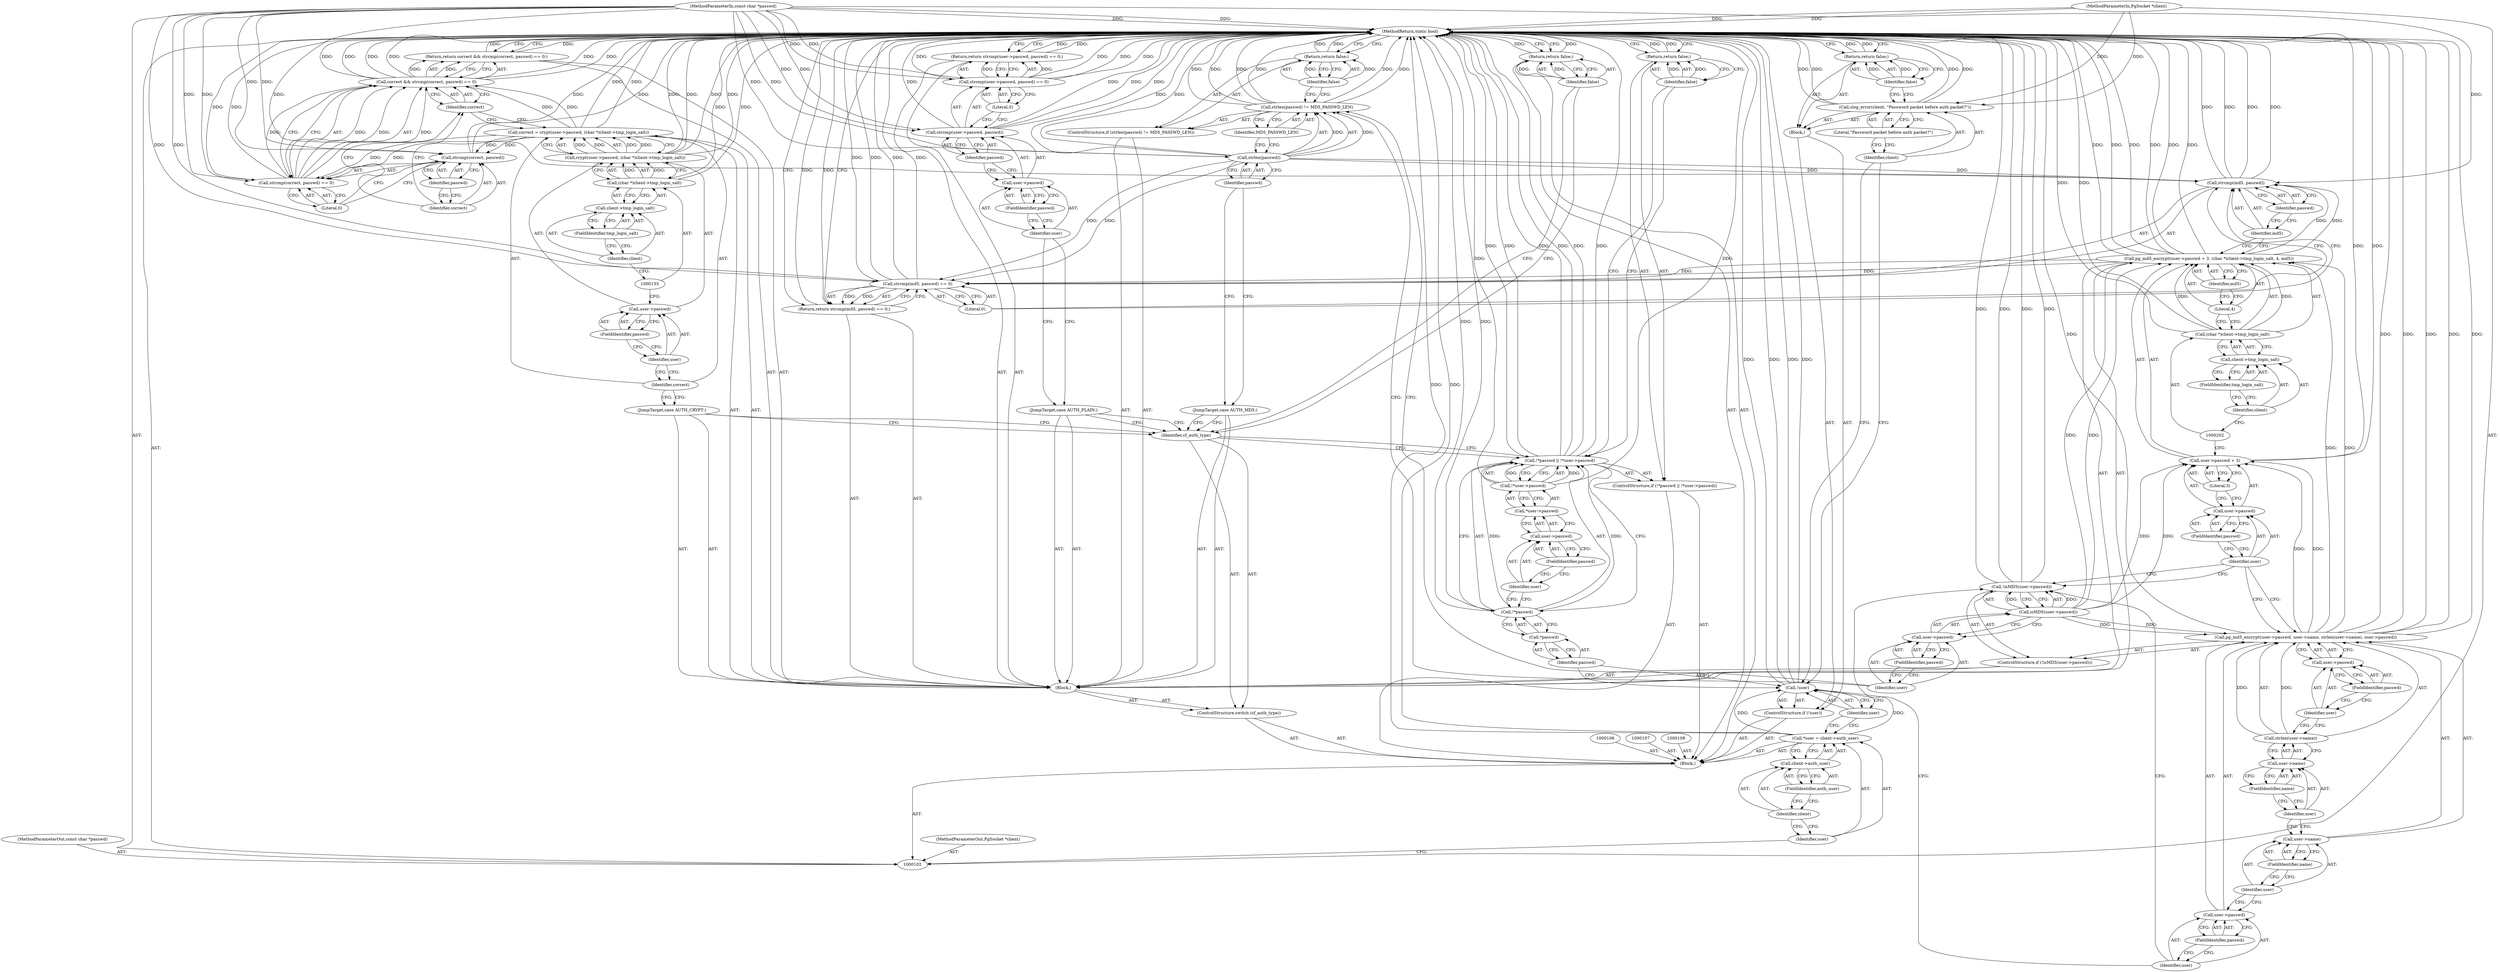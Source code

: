 digraph "0_pgbouncer_edab5be6665b9e8de66c25ba527509b229468573" {
"1000216" [label="(MethodReturn,static bool)"];
"1000103" [label="(MethodParameterIn,PgSocket *client)"];
"1000305" [label="(MethodParameterOut,PgSocket *client)"];
"1000104" [label="(MethodParameterIn,const char *passwd)"];
"1000306" [label="(MethodParameterOut,const char *passwd)"];
"1000121" [label="(Return,return false;)"];
"1000122" [label="(Identifier,false)"];
"1000128" [label="(Call,!*user->passwd)"];
"1000129" [label="(Call,*user->passwd)"];
"1000123" [label="(ControlStructure,if (!*passwd || !*user->passwd))"];
"1000130" [label="(Call,user->passwd)"];
"1000131" [label="(Identifier,user)"];
"1000132" [label="(FieldIdentifier,passwd)"];
"1000124" [label="(Call,!*passwd || !*user->passwd)"];
"1000125" [label="(Call,!*passwd)"];
"1000126" [label="(Call,*passwd)"];
"1000127" [label="(Identifier,passwd)"];
"1000134" [label="(Identifier,false)"];
"1000133" [label="(Return,return false;)"];
"1000135" [label="(ControlStructure,switch (cf_auth_type))"];
"1000137" [label="(Block,)"];
"1000136" [label="(Identifier,cf_auth_type)"];
"1000138" [label="(JumpTarget,case AUTH_PLAIN:)"];
"1000142" [label="(Call,user->passwd)"];
"1000143" [label="(Identifier,user)"];
"1000139" [label="(Return,return strcmp(user->passwd, passwd) == 0;)"];
"1000144" [label="(FieldIdentifier,passwd)"];
"1000145" [label="(Identifier,passwd)"];
"1000146" [label="(Literal,0)"];
"1000140" [label="(Call,strcmp(user->passwd, passwd) == 0)"];
"1000141" [label="(Call,strcmp(user->passwd, passwd))"];
"1000105" [label="(Block,)"];
"1000147" [label="(JumpTarget,case AUTH_CRYPT:)"];
"1000150" [label="(Call,crypt(user->passwd, (char *)client->tmp_login_salt))"];
"1000151" [label="(Call,user->passwd)"];
"1000152" [label="(Identifier,user)"];
"1000148" [label="(Call,correct = crypt(user->passwd, (char *)client->tmp_login_salt))"];
"1000149" [label="(Identifier,correct)"];
"1000153" [label="(FieldIdentifier,passwd)"];
"1000154" [label="(Call,(char *)client->tmp_login_salt)"];
"1000156" [label="(Call,client->tmp_login_salt)"];
"1000157" [label="(Identifier,client)"];
"1000158" [label="(FieldIdentifier,tmp_login_salt)"];
"1000159" [label="(Return,return correct && strcmp(correct, passwd) == 0;)"];
"1000162" [label="(Call,strcmp(correct, passwd) == 0)"];
"1000163" [label="(Call,strcmp(correct, passwd))"];
"1000164" [label="(Identifier,correct)"];
"1000165" [label="(Identifier,passwd)"];
"1000166" [label="(Literal,0)"];
"1000160" [label="(Call,correct && strcmp(correct, passwd) == 0)"];
"1000161" [label="(Identifier,correct)"];
"1000167" [label="(JumpTarget,case AUTH_MD5:)"];
"1000171" [label="(Identifier,passwd)"];
"1000168" [label="(ControlStructure,if (strlen(passwd) != MD5_PASSWD_LEN))"];
"1000172" [label="(Identifier,MD5_PASSWD_LEN)"];
"1000169" [label="(Call,strlen(passwd) != MD5_PASSWD_LEN)"];
"1000170" [label="(Call,strlen(passwd))"];
"1000174" [label="(Identifier,false)"];
"1000173" [label="(Return,return false;)"];
"1000178" [label="(Call,user->passwd)"];
"1000179" [label="(Identifier,user)"];
"1000180" [label="(FieldIdentifier,passwd)"];
"1000175" [label="(ControlStructure,if (!isMD5(user->passwd)))"];
"1000176" [label="(Call,!isMD5(user->passwd))"];
"1000177" [label="(Call,isMD5(user->passwd))"];
"1000182" [label="(Call,user->passwd)"];
"1000183" [label="(Identifier,user)"];
"1000184" [label="(FieldIdentifier,passwd)"];
"1000181" [label="(Call,pg_md5_encrypt(user->passwd, user->name, strlen(user->name), user->passwd))"];
"1000185" [label="(Call,user->name)"];
"1000186" [label="(Identifier,user)"];
"1000187" [label="(FieldIdentifier,name)"];
"1000188" [label="(Call,strlen(user->name))"];
"1000189" [label="(Call,user->name)"];
"1000190" [label="(Identifier,user)"];
"1000191" [label="(FieldIdentifier,name)"];
"1000192" [label="(Call,user->passwd)"];
"1000193" [label="(Identifier,user)"];
"1000194" [label="(FieldIdentifier,passwd)"];
"1000196" [label="(Call,user->passwd + 3)"];
"1000197" [label="(Call,user->passwd)"];
"1000198" [label="(Identifier,user)"];
"1000195" [label="(Call,pg_md5_encrypt(user->passwd + 3, (char *)client->tmp_login_salt, 4, md5))"];
"1000199" [label="(FieldIdentifier,passwd)"];
"1000200" [label="(Literal,3)"];
"1000201" [label="(Call,(char *)client->tmp_login_salt)"];
"1000203" [label="(Call,client->tmp_login_salt)"];
"1000204" [label="(Identifier,client)"];
"1000205" [label="(FieldIdentifier,tmp_login_salt)"];
"1000206" [label="(Literal,4)"];
"1000207" [label="(Identifier,md5)"];
"1000211" [label="(Identifier,md5)"];
"1000208" [label="(Return,return strcmp(md5, passwd) == 0;)"];
"1000212" [label="(Identifier,passwd)"];
"1000213" [label="(Literal,0)"];
"1000209" [label="(Call,strcmp(md5, passwd) == 0)"];
"1000210" [label="(Call,strcmp(md5, passwd))"];
"1000214" [label="(Return,return false;)"];
"1000215" [label="(Identifier,false)"];
"1000110" [label="(Identifier,user)"];
"1000111" [label="(Call,client->auth_user)"];
"1000112" [label="(Identifier,client)"];
"1000113" [label="(FieldIdentifier,auth_user)"];
"1000109" [label="(Call,*user = client->auth_user)"];
"1000114" [label="(ControlStructure,if (!user))"];
"1000117" [label="(Block,)"];
"1000115" [label="(Call,!user)"];
"1000116" [label="(Identifier,user)"];
"1000119" [label="(Identifier,client)"];
"1000118" [label="(Call,slog_error(client, \"Password packet before auth packet?\"))"];
"1000120" [label="(Literal,\"Password packet before auth packet?\")"];
"1000216" -> "1000102"  [label="AST: "];
"1000216" -> "1000121"  [label="CFG: "];
"1000216" -> "1000133"  [label="CFG: "];
"1000216" -> "1000139"  [label="CFG: "];
"1000216" -> "1000159"  [label="CFG: "];
"1000216" -> "1000173"  [label="CFG: "];
"1000216" -> "1000208"  [label="CFG: "];
"1000216" -> "1000214"  [label="CFG: "];
"1000173" -> "1000216"  [label="DDG: "];
"1000121" -> "1000216"  [label="DDG: "];
"1000208" -> "1000216"  [label="DDG: "];
"1000133" -> "1000216"  [label="DDG: "];
"1000139" -> "1000216"  [label="DDG: "];
"1000214" -> "1000216"  [label="DDG: "];
"1000181" -> "1000216"  [label="DDG: "];
"1000181" -> "1000216"  [label="DDG: "];
"1000181" -> "1000216"  [label="DDG: "];
"1000125" -> "1000216"  [label="DDG: "];
"1000209" -> "1000216"  [label="DDG: "];
"1000209" -> "1000216"  [label="DDG: "];
"1000169" -> "1000216"  [label="DDG: "];
"1000169" -> "1000216"  [label="DDG: "];
"1000169" -> "1000216"  [label="DDG: "];
"1000104" -> "1000216"  [label="DDG: "];
"1000160" -> "1000216"  [label="DDG: "];
"1000160" -> "1000216"  [label="DDG: "];
"1000160" -> "1000216"  [label="DDG: "];
"1000140" -> "1000216"  [label="DDG: "];
"1000140" -> "1000216"  [label="DDG: "];
"1000118" -> "1000216"  [label="DDG: "];
"1000118" -> "1000216"  [label="DDG: "];
"1000196" -> "1000216"  [label="DDG: "];
"1000210" -> "1000216"  [label="DDG: "];
"1000210" -> "1000216"  [label="DDG: "];
"1000141" -> "1000216"  [label="DDG: "];
"1000141" -> "1000216"  [label="DDG: "];
"1000124" -> "1000216"  [label="DDG: "];
"1000124" -> "1000216"  [label="DDG: "];
"1000124" -> "1000216"  [label="DDG: "];
"1000195" -> "1000216"  [label="DDG: "];
"1000195" -> "1000216"  [label="DDG: "];
"1000195" -> "1000216"  [label="DDG: "];
"1000150" -> "1000216"  [label="DDG: "];
"1000150" -> "1000216"  [label="DDG: "];
"1000128" -> "1000216"  [label="DDG: "];
"1000103" -> "1000216"  [label="DDG: "];
"1000201" -> "1000216"  [label="DDG: "];
"1000115" -> "1000216"  [label="DDG: "];
"1000115" -> "1000216"  [label="DDG: "];
"1000176" -> "1000216"  [label="DDG: "];
"1000176" -> "1000216"  [label="DDG: "];
"1000170" -> "1000216"  [label="DDG: "];
"1000148" -> "1000216"  [label="DDG: "];
"1000154" -> "1000216"  [label="DDG: "];
"1000162" -> "1000216"  [label="DDG: "];
"1000109" -> "1000216"  [label="DDG: "];
"1000163" -> "1000216"  [label="DDG: "];
"1000159" -> "1000216"  [label="DDG: "];
"1000103" -> "1000102"  [label="AST: "];
"1000103" -> "1000216"  [label="DDG: "];
"1000103" -> "1000118"  [label="DDG: "];
"1000305" -> "1000102"  [label="AST: "];
"1000104" -> "1000102"  [label="AST: "];
"1000104" -> "1000216"  [label="DDG: "];
"1000104" -> "1000140"  [label="DDG: "];
"1000104" -> "1000141"  [label="DDG: "];
"1000104" -> "1000162"  [label="DDG: "];
"1000104" -> "1000163"  [label="DDG: "];
"1000104" -> "1000170"  [label="DDG: "];
"1000104" -> "1000209"  [label="DDG: "];
"1000104" -> "1000210"  [label="DDG: "];
"1000306" -> "1000102"  [label="AST: "];
"1000121" -> "1000117"  [label="AST: "];
"1000121" -> "1000122"  [label="CFG: "];
"1000122" -> "1000121"  [label="AST: "];
"1000216" -> "1000121"  [label="CFG: "];
"1000121" -> "1000216"  [label="DDG: "];
"1000122" -> "1000121"  [label="DDG: "];
"1000122" -> "1000121"  [label="AST: "];
"1000122" -> "1000118"  [label="CFG: "];
"1000121" -> "1000122"  [label="CFG: "];
"1000122" -> "1000121"  [label="DDG: "];
"1000128" -> "1000124"  [label="AST: "];
"1000128" -> "1000129"  [label="CFG: "];
"1000129" -> "1000128"  [label="AST: "];
"1000124" -> "1000128"  [label="CFG: "];
"1000128" -> "1000216"  [label="DDG: "];
"1000128" -> "1000124"  [label="DDG: "];
"1000129" -> "1000128"  [label="AST: "];
"1000129" -> "1000130"  [label="CFG: "];
"1000130" -> "1000129"  [label="AST: "];
"1000128" -> "1000129"  [label="CFG: "];
"1000123" -> "1000105"  [label="AST: "];
"1000124" -> "1000123"  [label="AST: "];
"1000133" -> "1000123"  [label="AST: "];
"1000130" -> "1000129"  [label="AST: "];
"1000130" -> "1000132"  [label="CFG: "];
"1000131" -> "1000130"  [label="AST: "];
"1000132" -> "1000130"  [label="AST: "];
"1000129" -> "1000130"  [label="CFG: "];
"1000131" -> "1000130"  [label="AST: "];
"1000131" -> "1000125"  [label="CFG: "];
"1000132" -> "1000131"  [label="CFG: "];
"1000132" -> "1000130"  [label="AST: "];
"1000132" -> "1000131"  [label="CFG: "];
"1000130" -> "1000132"  [label="CFG: "];
"1000124" -> "1000123"  [label="AST: "];
"1000124" -> "1000125"  [label="CFG: "];
"1000124" -> "1000128"  [label="CFG: "];
"1000125" -> "1000124"  [label="AST: "];
"1000128" -> "1000124"  [label="AST: "];
"1000134" -> "1000124"  [label="CFG: "];
"1000136" -> "1000124"  [label="CFG: "];
"1000124" -> "1000216"  [label="DDG: "];
"1000124" -> "1000216"  [label="DDG: "];
"1000124" -> "1000216"  [label="DDG: "];
"1000125" -> "1000124"  [label="DDG: "];
"1000128" -> "1000124"  [label="DDG: "];
"1000125" -> "1000124"  [label="AST: "];
"1000125" -> "1000126"  [label="CFG: "];
"1000126" -> "1000125"  [label="AST: "];
"1000131" -> "1000125"  [label="CFG: "];
"1000124" -> "1000125"  [label="CFG: "];
"1000125" -> "1000216"  [label="DDG: "];
"1000125" -> "1000124"  [label="DDG: "];
"1000126" -> "1000125"  [label="AST: "];
"1000126" -> "1000127"  [label="CFG: "];
"1000127" -> "1000126"  [label="AST: "];
"1000125" -> "1000126"  [label="CFG: "];
"1000127" -> "1000126"  [label="AST: "];
"1000127" -> "1000115"  [label="CFG: "];
"1000126" -> "1000127"  [label="CFG: "];
"1000134" -> "1000133"  [label="AST: "];
"1000134" -> "1000124"  [label="CFG: "];
"1000133" -> "1000134"  [label="CFG: "];
"1000134" -> "1000133"  [label="DDG: "];
"1000133" -> "1000123"  [label="AST: "];
"1000133" -> "1000134"  [label="CFG: "];
"1000134" -> "1000133"  [label="AST: "];
"1000216" -> "1000133"  [label="CFG: "];
"1000133" -> "1000216"  [label="DDG: "];
"1000134" -> "1000133"  [label="DDG: "];
"1000135" -> "1000105"  [label="AST: "];
"1000136" -> "1000135"  [label="AST: "];
"1000137" -> "1000135"  [label="AST: "];
"1000137" -> "1000135"  [label="AST: "];
"1000138" -> "1000137"  [label="AST: "];
"1000139" -> "1000137"  [label="AST: "];
"1000147" -> "1000137"  [label="AST: "];
"1000148" -> "1000137"  [label="AST: "];
"1000159" -> "1000137"  [label="AST: "];
"1000167" -> "1000137"  [label="AST: "];
"1000168" -> "1000137"  [label="AST: "];
"1000175" -> "1000137"  [label="AST: "];
"1000195" -> "1000137"  [label="AST: "];
"1000208" -> "1000137"  [label="AST: "];
"1000136" -> "1000135"  [label="AST: "];
"1000136" -> "1000124"  [label="CFG: "];
"1000138" -> "1000136"  [label="CFG: "];
"1000147" -> "1000136"  [label="CFG: "];
"1000167" -> "1000136"  [label="CFG: "];
"1000215" -> "1000136"  [label="CFG: "];
"1000138" -> "1000137"  [label="AST: "];
"1000138" -> "1000136"  [label="CFG: "];
"1000143" -> "1000138"  [label="CFG: "];
"1000142" -> "1000141"  [label="AST: "];
"1000142" -> "1000144"  [label="CFG: "];
"1000143" -> "1000142"  [label="AST: "];
"1000144" -> "1000142"  [label="AST: "];
"1000145" -> "1000142"  [label="CFG: "];
"1000143" -> "1000142"  [label="AST: "];
"1000143" -> "1000138"  [label="CFG: "];
"1000144" -> "1000143"  [label="CFG: "];
"1000139" -> "1000137"  [label="AST: "];
"1000139" -> "1000140"  [label="CFG: "];
"1000140" -> "1000139"  [label="AST: "];
"1000216" -> "1000139"  [label="CFG: "];
"1000139" -> "1000216"  [label="DDG: "];
"1000140" -> "1000139"  [label="DDG: "];
"1000144" -> "1000142"  [label="AST: "];
"1000144" -> "1000143"  [label="CFG: "];
"1000142" -> "1000144"  [label="CFG: "];
"1000145" -> "1000141"  [label="AST: "];
"1000145" -> "1000142"  [label="CFG: "];
"1000141" -> "1000145"  [label="CFG: "];
"1000146" -> "1000140"  [label="AST: "];
"1000146" -> "1000141"  [label="CFG: "];
"1000140" -> "1000146"  [label="CFG: "];
"1000140" -> "1000139"  [label="AST: "];
"1000140" -> "1000146"  [label="CFG: "];
"1000141" -> "1000140"  [label="AST: "];
"1000146" -> "1000140"  [label="AST: "];
"1000139" -> "1000140"  [label="CFG: "];
"1000140" -> "1000216"  [label="DDG: "];
"1000140" -> "1000216"  [label="DDG: "];
"1000140" -> "1000139"  [label="DDG: "];
"1000104" -> "1000140"  [label="DDG: "];
"1000141" -> "1000140"  [label="AST: "];
"1000141" -> "1000145"  [label="CFG: "];
"1000142" -> "1000141"  [label="AST: "];
"1000145" -> "1000141"  [label="AST: "];
"1000146" -> "1000141"  [label="CFG: "];
"1000141" -> "1000216"  [label="DDG: "];
"1000141" -> "1000216"  [label="DDG: "];
"1000104" -> "1000141"  [label="DDG: "];
"1000105" -> "1000102"  [label="AST: "];
"1000106" -> "1000105"  [label="AST: "];
"1000107" -> "1000105"  [label="AST: "];
"1000108" -> "1000105"  [label="AST: "];
"1000109" -> "1000105"  [label="AST: "];
"1000114" -> "1000105"  [label="AST: "];
"1000123" -> "1000105"  [label="AST: "];
"1000135" -> "1000105"  [label="AST: "];
"1000214" -> "1000105"  [label="AST: "];
"1000147" -> "1000137"  [label="AST: "];
"1000147" -> "1000136"  [label="CFG: "];
"1000149" -> "1000147"  [label="CFG: "];
"1000150" -> "1000148"  [label="AST: "];
"1000150" -> "1000154"  [label="CFG: "];
"1000151" -> "1000150"  [label="AST: "];
"1000154" -> "1000150"  [label="AST: "];
"1000148" -> "1000150"  [label="CFG: "];
"1000150" -> "1000216"  [label="DDG: "];
"1000150" -> "1000216"  [label="DDG: "];
"1000150" -> "1000148"  [label="DDG: "];
"1000150" -> "1000148"  [label="DDG: "];
"1000154" -> "1000150"  [label="DDG: "];
"1000151" -> "1000150"  [label="AST: "];
"1000151" -> "1000153"  [label="CFG: "];
"1000152" -> "1000151"  [label="AST: "];
"1000153" -> "1000151"  [label="AST: "];
"1000155" -> "1000151"  [label="CFG: "];
"1000152" -> "1000151"  [label="AST: "];
"1000152" -> "1000149"  [label="CFG: "];
"1000153" -> "1000152"  [label="CFG: "];
"1000148" -> "1000137"  [label="AST: "];
"1000148" -> "1000150"  [label="CFG: "];
"1000149" -> "1000148"  [label="AST: "];
"1000150" -> "1000148"  [label="AST: "];
"1000161" -> "1000148"  [label="CFG: "];
"1000148" -> "1000216"  [label="DDG: "];
"1000150" -> "1000148"  [label="DDG: "];
"1000150" -> "1000148"  [label="DDG: "];
"1000148" -> "1000160"  [label="DDG: "];
"1000148" -> "1000162"  [label="DDG: "];
"1000148" -> "1000163"  [label="DDG: "];
"1000149" -> "1000148"  [label="AST: "];
"1000149" -> "1000147"  [label="CFG: "];
"1000152" -> "1000149"  [label="CFG: "];
"1000153" -> "1000151"  [label="AST: "];
"1000153" -> "1000152"  [label="CFG: "];
"1000151" -> "1000153"  [label="CFG: "];
"1000154" -> "1000150"  [label="AST: "];
"1000154" -> "1000156"  [label="CFG: "];
"1000155" -> "1000154"  [label="AST: "];
"1000156" -> "1000154"  [label="AST: "];
"1000150" -> "1000154"  [label="CFG: "];
"1000154" -> "1000216"  [label="DDG: "];
"1000154" -> "1000150"  [label="DDG: "];
"1000156" -> "1000154"  [label="AST: "];
"1000156" -> "1000158"  [label="CFG: "];
"1000157" -> "1000156"  [label="AST: "];
"1000158" -> "1000156"  [label="AST: "];
"1000154" -> "1000156"  [label="CFG: "];
"1000157" -> "1000156"  [label="AST: "];
"1000157" -> "1000155"  [label="CFG: "];
"1000158" -> "1000157"  [label="CFG: "];
"1000158" -> "1000156"  [label="AST: "];
"1000158" -> "1000157"  [label="CFG: "];
"1000156" -> "1000158"  [label="CFG: "];
"1000159" -> "1000137"  [label="AST: "];
"1000159" -> "1000160"  [label="CFG: "];
"1000160" -> "1000159"  [label="AST: "];
"1000216" -> "1000159"  [label="CFG: "];
"1000159" -> "1000216"  [label="DDG: "];
"1000160" -> "1000159"  [label="DDG: "];
"1000162" -> "1000160"  [label="AST: "];
"1000162" -> "1000166"  [label="CFG: "];
"1000163" -> "1000162"  [label="AST: "];
"1000166" -> "1000162"  [label="AST: "];
"1000160" -> "1000162"  [label="CFG: "];
"1000162" -> "1000216"  [label="DDG: "];
"1000162" -> "1000160"  [label="DDG: "];
"1000162" -> "1000160"  [label="DDG: "];
"1000148" -> "1000162"  [label="DDG: "];
"1000104" -> "1000162"  [label="DDG: "];
"1000163" -> "1000162"  [label="AST: "];
"1000163" -> "1000165"  [label="CFG: "];
"1000164" -> "1000163"  [label="AST: "];
"1000165" -> "1000163"  [label="AST: "];
"1000166" -> "1000163"  [label="CFG: "];
"1000163" -> "1000216"  [label="DDG: "];
"1000148" -> "1000163"  [label="DDG: "];
"1000104" -> "1000163"  [label="DDG: "];
"1000164" -> "1000163"  [label="AST: "];
"1000164" -> "1000161"  [label="CFG: "];
"1000165" -> "1000164"  [label="CFG: "];
"1000165" -> "1000163"  [label="AST: "];
"1000165" -> "1000164"  [label="CFG: "];
"1000163" -> "1000165"  [label="CFG: "];
"1000166" -> "1000162"  [label="AST: "];
"1000166" -> "1000163"  [label="CFG: "];
"1000162" -> "1000166"  [label="CFG: "];
"1000160" -> "1000159"  [label="AST: "];
"1000160" -> "1000161"  [label="CFG: "];
"1000160" -> "1000162"  [label="CFG: "];
"1000161" -> "1000160"  [label="AST: "];
"1000162" -> "1000160"  [label="AST: "];
"1000159" -> "1000160"  [label="CFG: "];
"1000160" -> "1000216"  [label="DDG: "];
"1000160" -> "1000216"  [label="DDG: "];
"1000160" -> "1000216"  [label="DDG: "];
"1000160" -> "1000159"  [label="DDG: "];
"1000148" -> "1000160"  [label="DDG: "];
"1000162" -> "1000160"  [label="DDG: "];
"1000162" -> "1000160"  [label="DDG: "];
"1000161" -> "1000160"  [label="AST: "];
"1000161" -> "1000148"  [label="CFG: "];
"1000164" -> "1000161"  [label="CFG: "];
"1000160" -> "1000161"  [label="CFG: "];
"1000167" -> "1000137"  [label="AST: "];
"1000167" -> "1000136"  [label="CFG: "];
"1000171" -> "1000167"  [label="CFG: "];
"1000171" -> "1000170"  [label="AST: "];
"1000171" -> "1000167"  [label="CFG: "];
"1000170" -> "1000171"  [label="CFG: "];
"1000168" -> "1000137"  [label="AST: "];
"1000169" -> "1000168"  [label="AST: "];
"1000173" -> "1000168"  [label="AST: "];
"1000172" -> "1000169"  [label="AST: "];
"1000172" -> "1000170"  [label="CFG: "];
"1000169" -> "1000172"  [label="CFG: "];
"1000169" -> "1000168"  [label="AST: "];
"1000169" -> "1000172"  [label="CFG: "];
"1000170" -> "1000169"  [label="AST: "];
"1000172" -> "1000169"  [label="AST: "];
"1000174" -> "1000169"  [label="CFG: "];
"1000179" -> "1000169"  [label="CFG: "];
"1000169" -> "1000216"  [label="DDG: "];
"1000169" -> "1000216"  [label="DDG: "];
"1000169" -> "1000216"  [label="DDG: "];
"1000170" -> "1000169"  [label="DDG: "];
"1000170" -> "1000169"  [label="AST: "];
"1000170" -> "1000171"  [label="CFG: "];
"1000171" -> "1000170"  [label="AST: "];
"1000172" -> "1000170"  [label="CFG: "];
"1000170" -> "1000216"  [label="DDG: "];
"1000170" -> "1000169"  [label="DDG: "];
"1000104" -> "1000170"  [label="DDG: "];
"1000170" -> "1000209"  [label="DDG: "];
"1000170" -> "1000210"  [label="DDG: "];
"1000174" -> "1000173"  [label="AST: "];
"1000174" -> "1000169"  [label="CFG: "];
"1000173" -> "1000174"  [label="CFG: "];
"1000174" -> "1000173"  [label="DDG: "];
"1000173" -> "1000168"  [label="AST: "];
"1000173" -> "1000174"  [label="CFG: "];
"1000174" -> "1000173"  [label="AST: "];
"1000216" -> "1000173"  [label="CFG: "];
"1000173" -> "1000216"  [label="DDG: "];
"1000174" -> "1000173"  [label="DDG: "];
"1000178" -> "1000177"  [label="AST: "];
"1000178" -> "1000180"  [label="CFG: "];
"1000179" -> "1000178"  [label="AST: "];
"1000180" -> "1000178"  [label="AST: "];
"1000177" -> "1000178"  [label="CFG: "];
"1000179" -> "1000178"  [label="AST: "];
"1000179" -> "1000169"  [label="CFG: "];
"1000180" -> "1000179"  [label="CFG: "];
"1000180" -> "1000178"  [label="AST: "];
"1000180" -> "1000179"  [label="CFG: "];
"1000178" -> "1000180"  [label="CFG: "];
"1000175" -> "1000137"  [label="AST: "];
"1000176" -> "1000175"  [label="AST: "];
"1000181" -> "1000175"  [label="AST: "];
"1000176" -> "1000175"  [label="AST: "];
"1000176" -> "1000177"  [label="CFG: "];
"1000177" -> "1000176"  [label="AST: "];
"1000183" -> "1000176"  [label="CFG: "];
"1000198" -> "1000176"  [label="CFG: "];
"1000176" -> "1000216"  [label="DDG: "];
"1000176" -> "1000216"  [label="DDG: "];
"1000177" -> "1000176"  [label="DDG: "];
"1000177" -> "1000176"  [label="AST: "];
"1000177" -> "1000178"  [label="CFG: "];
"1000178" -> "1000177"  [label="AST: "];
"1000176" -> "1000177"  [label="CFG: "];
"1000177" -> "1000176"  [label="DDG: "];
"1000177" -> "1000181"  [label="DDG: "];
"1000177" -> "1000195"  [label="DDG: "];
"1000177" -> "1000196"  [label="DDG: "];
"1000182" -> "1000181"  [label="AST: "];
"1000182" -> "1000184"  [label="CFG: "];
"1000183" -> "1000182"  [label="AST: "];
"1000184" -> "1000182"  [label="AST: "];
"1000186" -> "1000182"  [label="CFG: "];
"1000183" -> "1000182"  [label="AST: "];
"1000183" -> "1000176"  [label="CFG: "];
"1000184" -> "1000183"  [label="CFG: "];
"1000184" -> "1000182"  [label="AST: "];
"1000184" -> "1000183"  [label="CFG: "];
"1000182" -> "1000184"  [label="CFG: "];
"1000181" -> "1000175"  [label="AST: "];
"1000181" -> "1000192"  [label="CFG: "];
"1000182" -> "1000181"  [label="AST: "];
"1000185" -> "1000181"  [label="AST: "];
"1000188" -> "1000181"  [label="AST: "];
"1000192" -> "1000181"  [label="AST: "];
"1000198" -> "1000181"  [label="CFG: "];
"1000181" -> "1000216"  [label="DDG: "];
"1000181" -> "1000216"  [label="DDG: "];
"1000181" -> "1000216"  [label="DDG: "];
"1000177" -> "1000181"  [label="DDG: "];
"1000188" -> "1000181"  [label="DDG: "];
"1000181" -> "1000195"  [label="DDG: "];
"1000181" -> "1000196"  [label="DDG: "];
"1000185" -> "1000181"  [label="AST: "];
"1000185" -> "1000187"  [label="CFG: "];
"1000186" -> "1000185"  [label="AST: "];
"1000187" -> "1000185"  [label="AST: "];
"1000190" -> "1000185"  [label="CFG: "];
"1000186" -> "1000185"  [label="AST: "];
"1000186" -> "1000182"  [label="CFG: "];
"1000187" -> "1000186"  [label="CFG: "];
"1000187" -> "1000185"  [label="AST: "];
"1000187" -> "1000186"  [label="CFG: "];
"1000185" -> "1000187"  [label="CFG: "];
"1000188" -> "1000181"  [label="AST: "];
"1000188" -> "1000189"  [label="CFG: "];
"1000189" -> "1000188"  [label="AST: "];
"1000193" -> "1000188"  [label="CFG: "];
"1000188" -> "1000181"  [label="DDG: "];
"1000189" -> "1000188"  [label="AST: "];
"1000189" -> "1000191"  [label="CFG: "];
"1000190" -> "1000189"  [label="AST: "];
"1000191" -> "1000189"  [label="AST: "];
"1000188" -> "1000189"  [label="CFG: "];
"1000190" -> "1000189"  [label="AST: "];
"1000190" -> "1000185"  [label="CFG: "];
"1000191" -> "1000190"  [label="CFG: "];
"1000191" -> "1000189"  [label="AST: "];
"1000191" -> "1000190"  [label="CFG: "];
"1000189" -> "1000191"  [label="CFG: "];
"1000192" -> "1000181"  [label="AST: "];
"1000192" -> "1000194"  [label="CFG: "];
"1000193" -> "1000192"  [label="AST: "];
"1000194" -> "1000192"  [label="AST: "];
"1000181" -> "1000192"  [label="CFG: "];
"1000193" -> "1000192"  [label="AST: "];
"1000193" -> "1000188"  [label="CFG: "];
"1000194" -> "1000193"  [label="CFG: "];
"1000194" -> "1000192"  [label="AST: "];
"1000194" -> "1000193"  [label="CFG: "];
"1000192" -> "1000194"  [label="CFG: "];
"1000196" -> "1000195"  [label="AST: "];
"1000196" -> "1000200"  [label="CFG: "];
"1000197" -> "1000196"  [label="AST: "];
"1000200" -> "1000196"  [label="AST: "];
"1000202" -> "1000196"  [label="CFG: "];
"1000196" -> "1000216"  [label="DDG: "];
"1000181" -> "1000196"  [label="DDG: "];
"1000177" -> "1000196"  [label="DDG: "];
"1000197" -> "1000196"  [label="AST: "];
"1000197" -> "1000199"  [label="CFG: "];
"1000198" -> "1000197"  [label="AST: "];
"1000199" -> "1000197"  [label="AST: "];
"1000200" -> "1000197"  [label="CFG: "];
"1000198" -> "1000197"  [label="AST: "];
"1000198" -> "1000181"  [label="CFG: "];
"1000198" -> "1000176"  [label="CFG: "];
"1000199" -> "1000198"  [label="CFG: "];
"1000195" -> "1000137"  [label="AST: "];
"1000195" -> "1000207"  [label="CFG: "];
"1000196" -> "1000195"  [label="AST: "];
"1000201" -> "1000195"  [label="AST: "];
"1000206" -> "1000195"  [label="AST: "];
"1000207" -> "1000195"  [label="AST: "];
"1000211" -> "1000195"  [label="CFG: "];
"1000195" -> "1000216"  [label="DDG: "];
"1000195" -> "1000216"  [label="DDG: "];
"1000195" -> "1000216"  [label="DDG: "];
"1000181" -> "1000195"  [label="DDG: "];
"1000177" -> "1000195"  [label="DDG: "];
"1000201" -> "1000195"  [label="DDG: "];
"1000195" -> "1000209"  [label="DDG: "];
"1000195" -> "1000210"  [label="DDG: "];
"1000199" -> "1000197"  [label="AST: "];
"1000199" -> "1000198"  [label="CFG: "];
"1000197" -> "1000199"  [label="CFG: "];
"1000200" -> "1000196"  [label="AST: "];
"1000200" -> "1000197"  [label="CFG: "];
"1000196" -> "1000200"  [label="CFG: "];
"1000201" -> "1000195"  [label="AST: "];
"1000201" -> "1000203"  [label="CFG: "];
"1000202" -> "1000201"  [label="AST: "];
"1000203" -> "1000201"  [label="AST: "];
"1000206" -> "1000201"  [label="CFG: "];
"1000201" -> "1000216"  [label="DDG: "];
"1000201" -> "1000195"  [label="DDG: "];
"1000203" -> "1000201"  [label="AST: "];
"1000203" -> "1000205"  [label="CFG: "];
"1000204" -> "1000203"  [label="AST: "];
"1000205" -> "1000203"  [label="AST: "];
"1000201" -> "1000203"  [label="CFG: "];
"1000204" -> "1000203"  [label="AST: "];
"1000204" -> "1000202"  [label="CFG: "];
"1000205" -> "1000204"  [label="CFG: "];
"1000205" -> "1000203"  [label="AST: "];
"1000205" -> "1000204"  [label="CFG: "];
"1000203" -> "1000205"  [label="CFG: "];
"1000206" -> "1000195"  [label="AST: "];
"1000206" -> "1000201"  [label="CFG: "];
"1000207" -> "1000206"  [label="CFG: "];
"1000207" -> "1000195"  [label="AST: "];
"1000207" -> "1000206"  [label="CFG: "];
"1000195" -> "1000207"  [label="CFG: "];
"1000211" -> "1000210"  [label="AST: "];
"1000211" -> "1000195"  [label="CFG: "];
"1000212" -> "1000211"  [label="CFG: "];
"1000208" -> "1000137"  [label="AST: "];
"1000208" -> "1000209"  [label="CFG: "];
"1000209" -> "1000208"  [label="AST: "];
"1000216" -> "1000208"  [label="CFG: "];
"1000208" -> "1000216"  [label="DDG: "];
"1000209" -> "1000208"  [label="DDG: "];
"1000212" -> "1000210"  [label="AST: "];
"1000212" -> "1000211"  [label="CFG: "];
"1000210" -> "1000212"  [label="CFG: "];
"1000213" -> "1000209"  [label="AST: "];
"1000213" -> "1000210"  [label="CFG: "];
"1000209" -> "1000213"  [label="CFG: "];
"1000209" -> "1000208"  [label="AST: "];
"1000209" -> "1000213"  [label="CFG: "];
"1000210" -> "1000209"  [label="AST: "];
"1000213" -> "1000209"  [label="AST: "];
"1000208" -> "1000209"  [label="CFG: "];
"1000209" -> "1000216"  [label="DDG: "];
"1000209" -> "1000216"  [label="DDG: "];
"1000209" -> "1000208"  [label="DDG: "];
"1000195" -> "1000209"  [label="DDG: "];
"1000170" -> "1000209"  [label="DDG: "];
"1000104" -> "1000209"  [label="DDG: "];
"1000210" -> "1000209"  [label="AST: "];
"1000210" -> "1000212"  [label="CFG: "];
"1000211" -> "1000210"  [label="AST: "];
"1000212" -> "1000210"  [label="AST: "];
"1000213" -> "1000210"  [label="CFG: "];
"1000210" -> "1000216"  [label="DDG: "];
"1000210" -> "1000216"  [label="DDG: "];
"1000195" -> "1000210"  [label="DDG: "];
"1000170" -> "1000210"  [label="DDG: "];
"1000104" -> "1000210"  [label="DDG: "];
"1000214" -> "1000105"  [label="AST: "];
"1000214" -> "1000215"  [label="CFG: "];
"1000215" -> "1000214"  [label="AST: "];
"1000216" -> "1000214"  [label="CFG: "];
"1000214" -> "1000216"  [label="DDG: "];
"1000215" -> "1000214"  [label="DDG: "];
"1000215" -> "1000214"  [label="AST: "];
"1000215" -> "1000136"  [label="CFG: "];
"1000214" -> "1000215"  [label="CFG: "];
"1000215" -> "1000214"  [label="DDG: "];
"1000110" -> "1000109"  [label="AST: "];
"1000110" -> "1000102"  [label="CFG: "];
"1000112" -> "1000110"  [label="CFG: "];
"1000111" -> "1000109"  [label="AST: "];
"1000111" -> "1000113"  [label="CFG: "];
"1000112" -> "1000111"  [label="AST: "];
"1000113" -> "1000111"  [label="AST: "];
"1000109" -> "1000111"  [label="CFG: "];
"1000112" -> "1000111"  [label="AST: "];
"1000112" -> "1000110"  [label="CFG: "];
"1000113" -> "1000112"  [label="CFG: "];
"1000113" -> "1000111"  [label="AST: "];
"1000113" -> "1000112"  [label="CFG: "];
"1000111" -> "1000113"  [label="CFG: "];
"1000109" -> "1000105"  [label="AST: "];
"1000109" -> "1000111"  [label="CFG: "];
"1000110" -> "1000109"  [label="AST: "];
"1000111" -> "1000109"  [label="AST: "];
"1000116" -> "1000109"  [label="CFG: "];
"1000109" -> "1000216"  [label="DDG: "];
"1000109" -> "1000115"  [label="DDG: "];
"1000114" -> "1000105"  [label="AST: "];
"1000115" -> "1000114"  [label="AST: "];
"1000117" -> "1000114"  [label="AST: "];
"1000117" -> "1000114"  [label="AST: "];
"1000118" -> "1000117"  [label="AST: "];
"1000121" -> "1000117"  [label="AST: "];
"1000115" -> "1000114"  [label="AST: "];
"1000115" -> "1000116"  [label="CFG: "];
"1000116" -> "1000115"  [label="AST: "];
"1000119" -> "1000115"  [label="CFG: "];
"1000127" -> "1000115"  [label="CFG: "];
"1000115" -> "1000216"  [label="DDG: "];
"1000115" -> "1000216"  [label="DDG: "];
"1000109" -> "1000115"  [label="DDG: "];
"1000116" -> "1000115"  [label="AST: "];
"1000116" -> "1000109"  [label="CFG: "];
"1000115" -> "1000116"  [label="CFG: "];
"1000119" -> "1000118"  [label="AST: "];
"1000119" -> "1000115"  [label="CFG: "];
"1000120" -> "1000119"  [label="CFG: "];
"1000118" -> "1000117"  [label="AST: "];
"1000118" -> "1000120"  [label="CFG: "];
"1000119" -> "1000118"  [label="AST: "];
"1000120" -> "1000118"  [label="AST: "];
"1000122" -> "1000118"  [label="CFG: "];
"1000118" -> "1000216"  [label="DDG: "];
"1000118" -> "1000216"  [label="DDG: "];
"1000103" -> "1000118"  [label="DDG: "];
"1000120" -> "1000118"  [label="AST: "];
"1000120" -> "1000119"  [label="CFG: "];
"1000118" -> "1000120"  [label="CFG: "];
}
